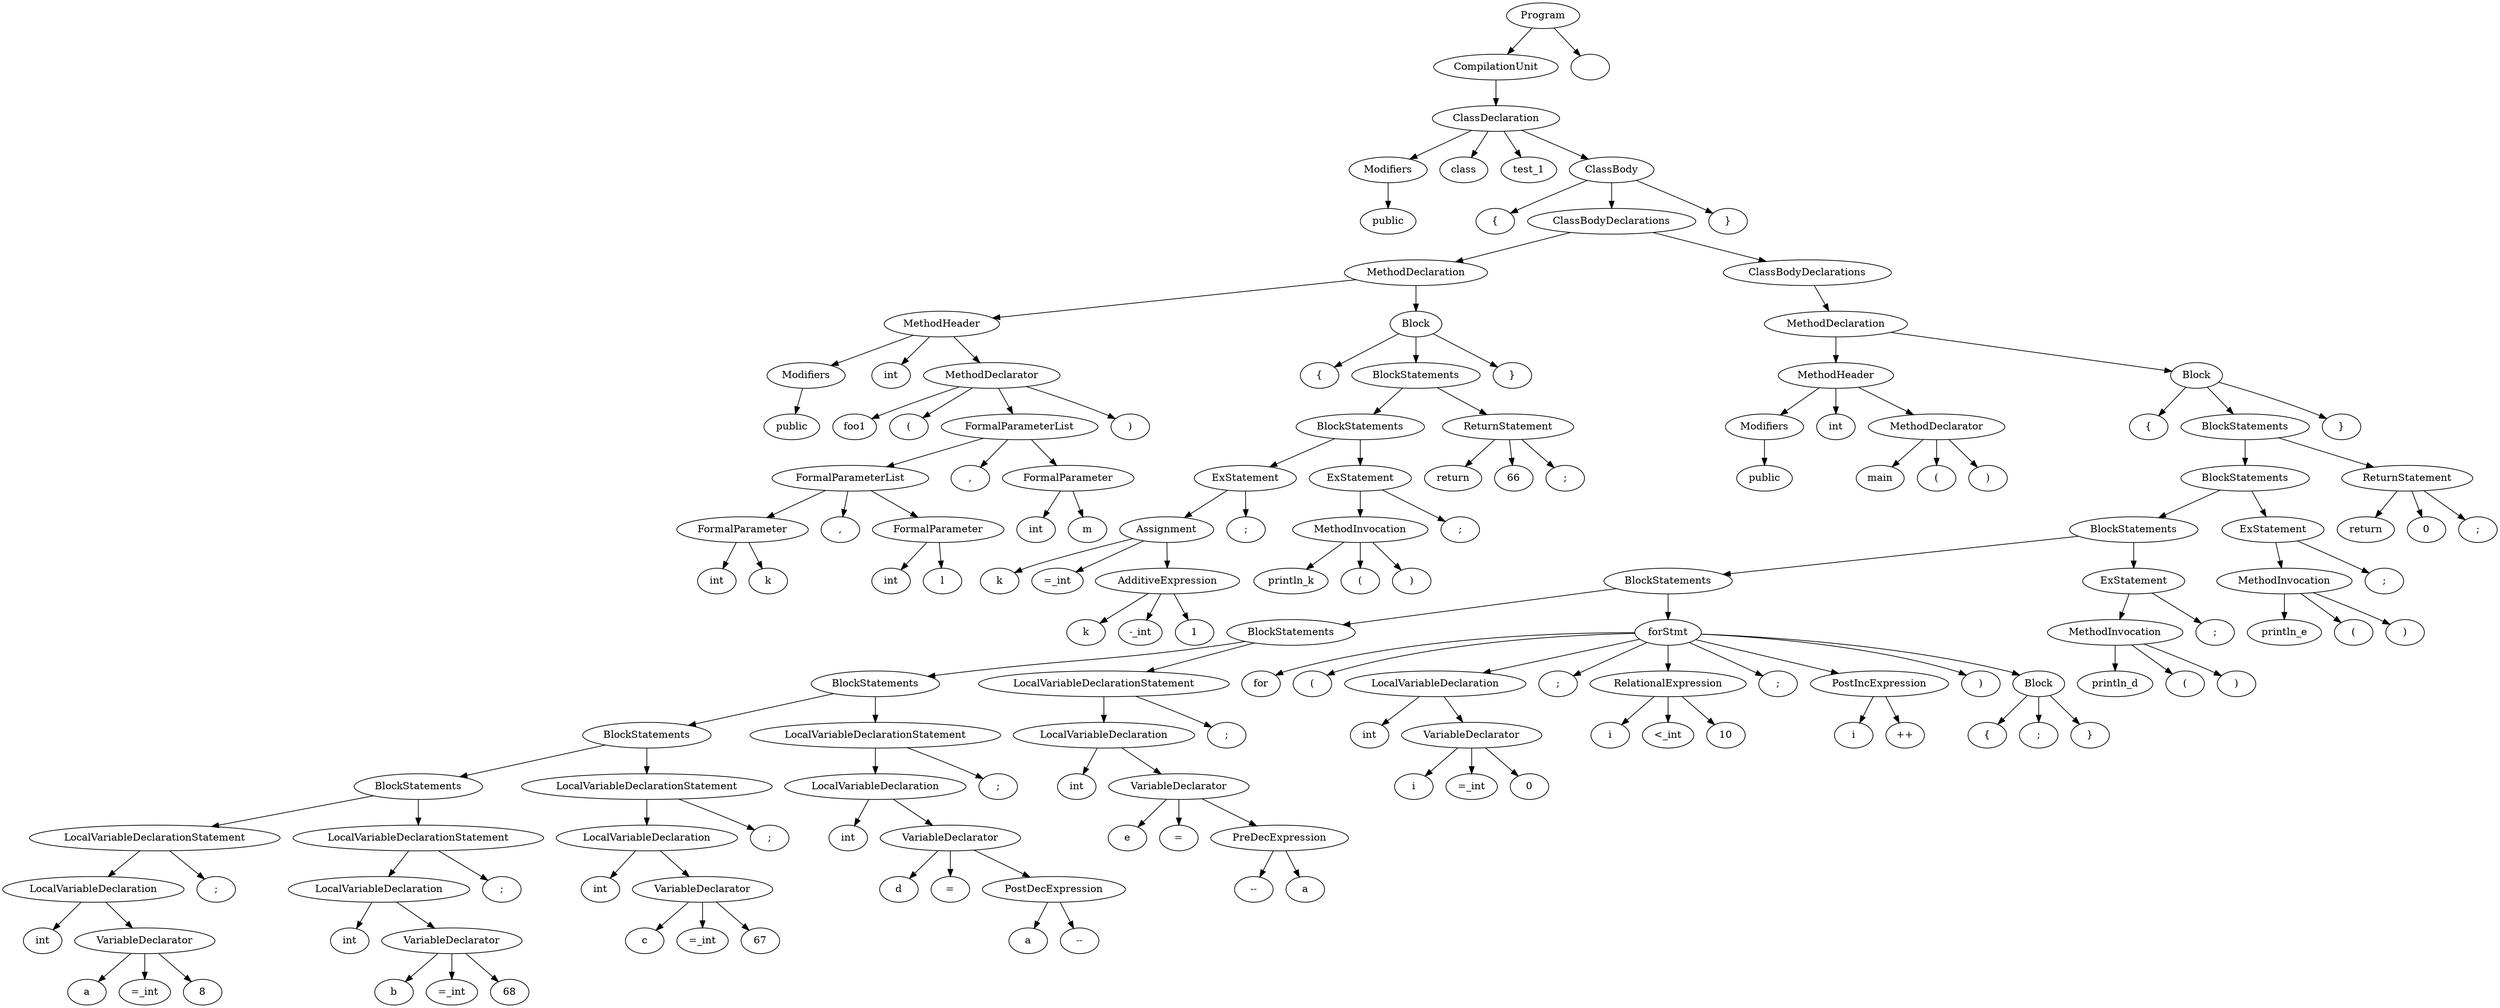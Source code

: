 digraph G {
n1 [label="public"]
n2 [label="Modifiers"]
n2->n1;
n3 [label="class"]
n4 [label="test_1"]
n5 [label="{"]
n6 [label="public"]
n7 [label="Modifiers"]
n7->n6;
n8 [label="int"]
n9 [label="foo1"]
n10 [label="("]
n11 [label="int"]
n12 [label="k"]
n13 [label="FormalParameter"]
n13->n12;
n13->n11;
n14 [label=","]
n15 [label="int"]
n16 [label="l"]
n17 [label="FormalParameter"]
n17->n16;
n17->n15;
n18 [label="FormalParameterList"]
n18->n17;
n18->n14;
n18->n13;
n19 [label=","]
n20 [label="int"]
n21 [label="m"]
n22 [label="FormalParameter"]
n22->n21;
n22->n20;
n23 [label="FormalParameterList"]
n23->n22;
n23->n19;
n23->n18;
n24 [label=")"]
n25 [label="MethodDeclarator"]
n25->n24;
n25->n23;
n25->n10;
n25->n9;
n26 [label="MethodHeader"]
n26->n25;
n26->n8;
n26->n7;
n27 [label="{"]
n28 [label="k"]
n29 [label="=_int"]
n30 [label="k"]
n31 [label="-_int"]
n32 [label="1"]
n33 [label="AdditiveExpression"]
n33->n32;
n33->n31;
n33->n30;
n34 [label="Assignment"]
n34->n33;
n34->n29;
n34->n28;
n35 [label=";"]
n36 [label="ExStatement"]
n36->n35;
n36->n34;
n37 [label="println_k"]
n38 [label="("]
n39 [label=")"]
n40 [label="MethodInvocation"]
n40->n39;
n40->n38;
n40->n37;
n41 [label=";"]
n42 [label="ExStatement"]
n42->n41;
n42->n40;
n43 [label="BlockStatements"]
n43->n42;
n43->n36;
n44 [label="return"]
n45 [label="66"]
n46 [label=";"]
n47 [label="ReturnStatement"]
n47->n46;
n47->n45;
n47->n44;
n48 [label="BlockStatements"]
n48->n47;
n48->n43;
n49 [label="}"]
n50 [label="Block"]
n50->n49;
n50->n48;
n50->n27;
n51 [label="MethodDeclaration"]
n51->n50;
n51->n26;
n52 [label="public"]
n53 [label="Modifiers"]
n53->n52;
n54 [label="int"]
n55 [label="main"]
n56 [label="("]
n57 [label=")"]
n58 [label="MethodDeclarator"]
n58->n57;
n58->n56;
n58->n55;
n59 [label="MethodHeader"]
n59->n58;
n59->n54;
n59->n53;
n60 [label="{"]
n61 [label="int"]
n62 [label="a"]
n63 [label="=_int"]
n64 [label="8"]
n65 [label="VariableDeclarator"]
n65->n64;
n65->n63;
n65->n62;
n66 [label="LocalVariableDeclaration"]
n66->n65;
n66->n61;
n67 [label=";"]
n68 [label="LocalVariableDeclarationStatement"]
n68->n67;
n68->n66;
n69 [label="int"]
n70 [label="b"]
n71 [label="=_int"]
n72 [label="68"]
n73 [label="VariableDeclarator"]
n73->n72;
n73->n71;
n73->n70;
n74 [label="LocalVariableDeclaration"]
n74->n73;
n74->n69;
n75 [label=";"]
n76 [label="LocalVariableDeclarationStatement"]
n76->n75;
n76->n74;
n77 [label="BlockStatements"]
n77->n76;
n77->n68;
n78 [label="int"]
n79 [label="c"]
n80 [label="=_int"]
n81 [label="67"]
n82 [label="VariableDeclarator"]
n82->n81;
n82->n80;
n82->n79;
n83 [label="LocalVariableDeclaration"]
n83->n82;
n83->n78;
n84 [label=";"]
n85 [label="LocalVariableDeclarationStatement"]
n85->n84;
n85->n83;
n86 [label="BlockStatements"]
n86->n85;
n86->n77;
n87 [label="int"]
n88 [label="d"]
n89 [label="="]
n90 [label="a"]
n91 [label="--"]
n92 [label="PostDecExpression"]
n92->n91;
n92->n90;
n93 [label="VariableDeclarator"]
n93->n92;
n93->n89;
n93->n88;
n94 [label="LocalVariableDeclaration"]
n94->n93;
n94->n87;
n95 [label=";"]
n96 [label="LocalVariableDeclarationStatement"]
n96->n95;
n96->n94;
n97 [label="BlockStatements"]
n97->n96;
n97->n86;
n98 [label="int"]
n99 [label="e"]
n100 [label="="]
n101 [label="--"]
n102 [label="a"]
n103 [label="PreDecExpression"]
n103->n102;
n103->n101;
n104 [label="VariableDeclarator"]
n104->n103;
n104->n100;
n104->n99;
n105 [label="LocalVariableDeclaration"]
n105->n104;
n105->n98;
n106 [label=";"]
n107 [label="LocalVariableDeclarationStatement"]
n107->n106;
n107->n105;
n108 [label="BlockStatements"]
n108->n107;
n108->n97;
n109 [label="for"]
n110 [label="("]
n111 [label="int"]
n112 [label="i"]
n113 [label="=_int"]
n114 [label="0"]
n115 [label="VariableDeclarator"]
n115->n114;
n115->n113;
n115->n112;
n116 [label="LocalVariableDeclaration"]
n116->n115;
n116->n111;
n117 [label=";"]
n118 [label="i"]
n119 [label="<_int"]
n120 [label="10"]
n121 [label="RelationalExpression"]
n121->n120;
n121->n119;
n121->n118;
n122 [label=";"]
n123 [label="i"]
n124 [label="++"]
n125 [label="PostIncExpression"]
n125->n124;
n125->n123;
n126 [label=")"]
n127 [label="{"]
n128 [label=";"]
n129 [label="}"]
n130 [label="Block"]
n130->n129;
n130->n128;
n130->n127;
n131 [label="forStmt"]
n131->n130;
n131->n126;
n131->n125;
n131->n122;
n131->n121;
n131->n117;
n131->n116;
n131->n110;
n131->n109;
n132 [label="BlockStatements"]
n132->n131;
n132->n108;
n133 [label="println_d"]
n134 [label="("]
n135 [label=")"]
n136 [label="MethodInvocation"]
n136->n135;
n136->n134;
n136->n133;
n137 [label=";"]
n138 [label="ExStatement"]
n138->n137;
n138->n136;
n139 [label="BlockStatements"]
n139->n138;
n139->n132;
n140 [label="println_e"]
n141 [label="("]
n142 [label=")"]
n143 [label="MethodInvocation"]
n143->n142;
n143->n141;
n143->n140;
n144 [label=";"]
n145 [label="ExStatement"]
n145->n144;
n145->n143;
n146 [label="BlockStatements"]
n146->n145;
n146->n139;
n147 [label="return"]
n148 [label="0"]
n149 [label=";"]
n150 [label="ReturnStatement"]
n150->n149;
n150->n148;
n150->n147;
n151 [label="BlockStatements"]
n151->n150;
n151->n146;
n152 [label="}"]
n153 [label="Block"]
n153->n152;
n153->n151;
n153->n60;
n154 [label="MethodDeclaration"]
n154->n153;
n154->n59;
n155 [label="ClassBodyDeclarations"]
n155->n154;
n156 [label="ClassBodyDeclarations"]
n156->n155;
n156->n51;
n157 [label="}"]
n158 [label="ClassBody"]
n158->n157;
n158->n156;
n158->n5;
n159 [label="ClassDeclaration"]
n159->n158;
n159->n4;
n159->n3;
n159->n2;
n160 [label="CompilationUnit"]
n160->n159;
n161 [label="Program"]
n161->n162;
n161->n160;
n162 [label=""]
}
